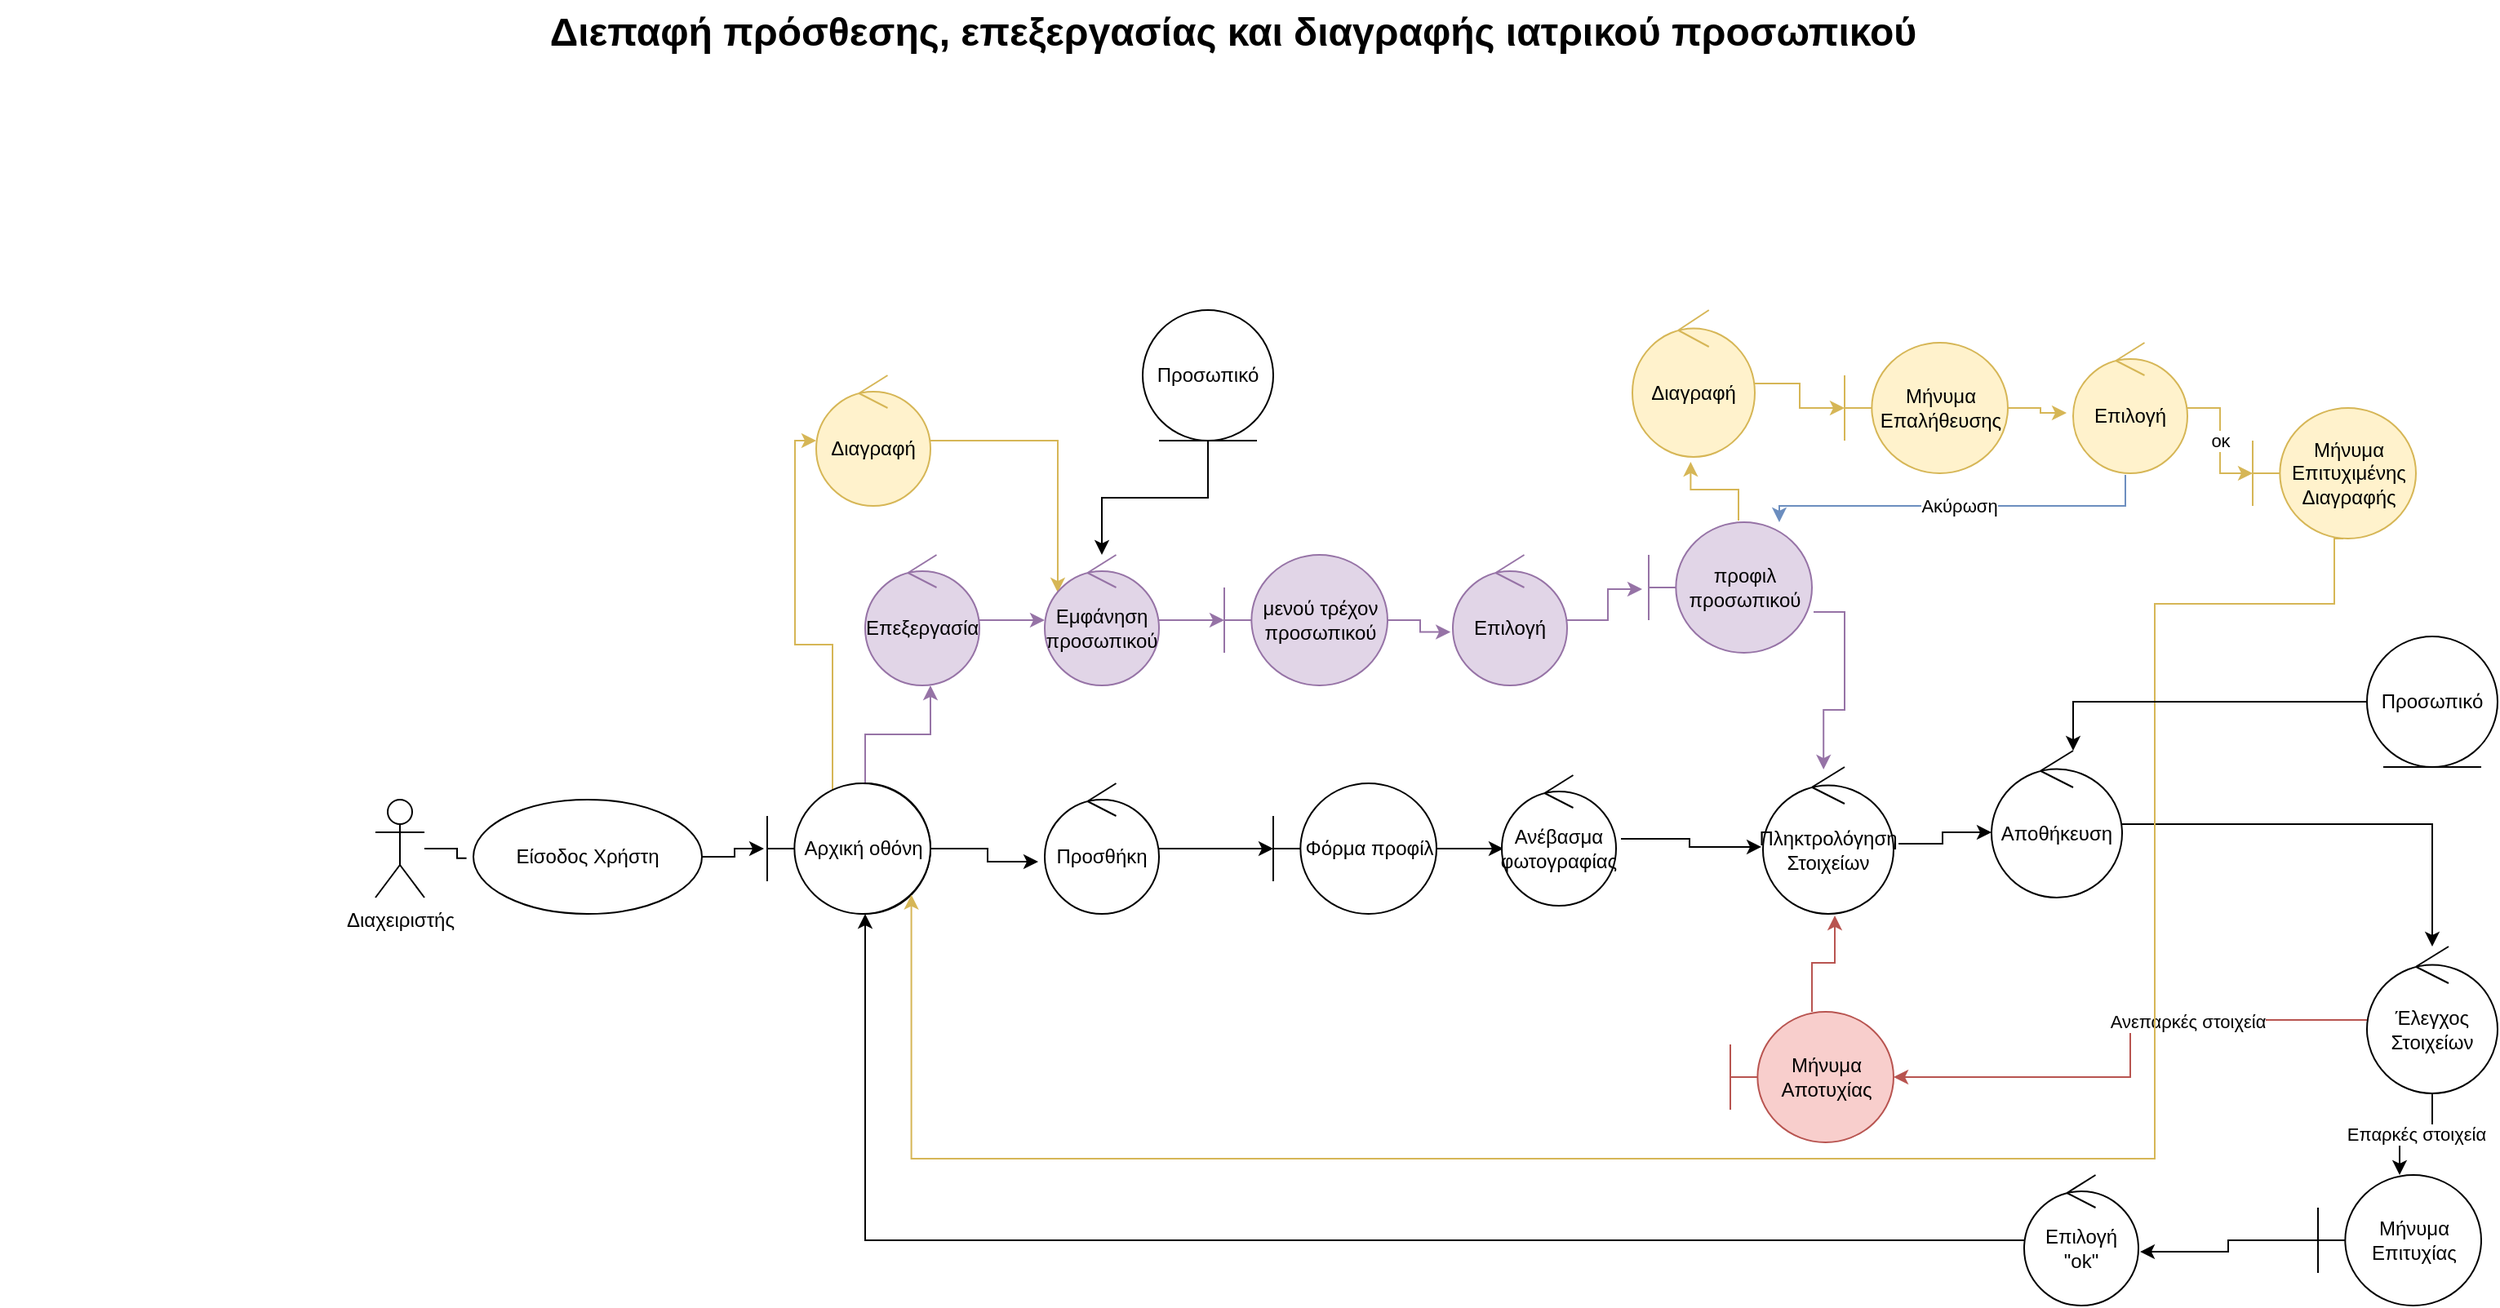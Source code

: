 <mxfile version="14.6.1" type="device"><diagram name="Page-1" id="929967ad-93f9-6ef4-fab6-5d389245f69c"><mxGraphModel dx="1422" dy="735" grid="1" gridSize="10" guides="1" tooltips="1" connect="1" arrows="1" fold="1" page="1" pageScale="1.5" pageWidth="1169" pageHeight="826" background="none" math="0" shadow="0"><root><mxCell id="0" style=";html=1;"/><mxCell id="1" style=";html=1;" parent="0"/><mxCell id="1672d66443f91eb5-23" value="Διεπαφή πρόσθεσης, επεξεργασίας και διαγραφής ιατρικού προσωπικού" style="text;strokeColor=none;fillColor=none;html=1;fontSize=24;fontStyle=1;verticalAlign=middle;align=center;" parent="1" vertex="1"><mxGeometry x="120" y="40" width="1510" height="40" as="geometry"/></mxCell><mxCell id="89gJJdfsEHyWe4KBx-3g-7" style="edgeStyle=orthogonalEdgeStyle;rounded=0;orthogonalLoop=1;jettySize=auto;html=1;entryX=0.014;entryY=0.563;entryDx=0;entryDy=0;entryPerimeter=0;startArrow=none;" parent="1" source="ALRXk0QCm7kfMm7uXqbI-26" target="89gJJdfsEHyWe4KBx-3g-6" edge="1"><mxGeometry relative="1" as="geometry"/></mxCell><mxCell id="P400m7cgIZOOSQ-MJ-6W-4" style="edgeStyle=orthogonalEdgeStyle;rounded=0;orthogonalLoop=1;jettySize=auto;html=1;entryX=0;entryY=0.5;entryDx=0;entryDy=0;entryPerimeter=0;" edge="1" parent="1" source="Vsshd91VxLf00B_X8swf-28" target="ALRXk0QCm7kfMm7uXqbI-26"><mxGeometry relative="1" as="geometry"/></mxCell><mxCell id="Vsshd91VxLf00B_X8swf-28" value="Προσθήκη" style="ellipse;shape=umlControl;whiteSpace=wrap;html=1;" parent="1" vertex="1"><mxGeometry x="760" y="520" width="70" height="80" as="geometry"/></mxCell><mxCell id="ALRXk0QCm7kfMm7uXqbI-3" style="edgeStyle=orthogonalEdgeStyle;rounded=0;orthogonalLoop=1;jettySize=auto;html=1;startArrow=none;entryX=-0.02;entryY=0.5;entryDx=0;entryDy=0;entryPerimeter=0;" parent="1" source="P400m7cgIZOOSQ-MJ-6W-1" target="ALRXk0QCm7kfMm7uXqbI-1" edge="1"><mxGeometry relative="1" as="geometry"/></mxCell><mxCell id="89gJJdfsEHyWe4KBx-3g-1" value="Διαχειριστής" style="shape=umlActor;verticalLabelPosition=bottom;verticalAlign=top;html=1;outlineConnect=0;" parent="1" vertex="1"><mxGeometry x="350" y="530" width="30" height="60" as="geometry"/></mxCell><mxCell id="89gJJdfsEHyWe4KBx-3g-5" style="edgeStyle=orthogonalEdgeStyle;rounded=0;orthogonalLoop=1;jettySize=auto;html=1;entryX=-0.057;entryY=0.6;entryDx=0;entryDy=0;entryPerimeter=0;" parent="1" source="89gJJdfsEHyWe4KBx-3g-3" target="Vsshd91VxLf00B_X8swf-28" edge="1"><mxGeometry relative="1" as="geometry"/></mxCell><mxCell id="89gJJdfsEHyWe4KBx-3g-30" style="edgeStyle=orthogonalEdgeStyle;rounded=0;orthogonalLoop=1;jettySize=auto;html=1;entryX=0.571;entryY=1;entryDx=0;entryDy=0;entryPerimeter=0;fillColor=#e1d5e7;strokeColor=#9673a6;" parent="1" source="89gJJdfsEHyWe4KBx-3g-3" target="89gJJdfsEHyWe4KBx-3g-29" edge="1"><mxGeometry relative="1" as="geometry"/></mxCell><mxCell id="89gJJdfsEHyWe4KBx-3g-48" style="edgeStyle=orthogonalEdgeStyle;rounded=0;orthogonalLoop=1;jettySize=auto;html=1;fillColor=#fff2cc;strokeColor=#d6b656;" parent="1" source="89gJJdfsEHyWe4KBx-3g-3" target="89gJJdfsEHyWe4KBx-3g-46" edge="1"><mxGeometry relative="1" as="geometry"><Array as="points"><mxPoint x="630" y="435"/><mxPoint x="607" y="435"/><mxPoint x="607" y="310"/></Array></mxGeometry></mxCell><mxCell id="89gJJdfsEHyWe4KBx-3g-3" value="Αρχική οθόνη" style="ellipse;whiteSpace=wrap;html=1;aspect=fixed;" parent="1" vertex="1"><mxGeometry x="610" y="520" width="80" height="80" as="geometry"/></mxCell><mxCell id="89gJJdfsEHyWe4KBx-3g-6" value="&lt;div&gt;Ανέβασμα φωτογραφίας&lt;br&gt;&lt;/div&gt;" style="ellipse;shape=umlControl;whiteSpace=wrap;html=1;" parent="1" vertex="1"><mxGeometry x="1040" y="515" width="70" height="80" as="geometry"/></mxCell><mxCell id="89gJJdfsEHyWe4KBx-3g-11" style="edgeStyle=orthogonalEdgeStyle;rounded=0;orthogonalLoop=1;jettySize=auto;html=1;entryX=-0.012;entryY=0.544;entryDx=0;entryDy=0;entryPerimeter=0;exitX=1.043;exitY=0.488;exitDx=0;exitDy=0;exitPerimeter=0;" parent="1" source="89gJJdfsEHyWe4KBx-3g-6" target="89gJJdfsEHyWe4KBx-3g-10" edge="1"><mxGeometry relative="1" as="geometry"><mxPoint x="1140" y="555" as="sourcePoint"/></mxGeometry></mxCell><mxCell id="89gJJdfsEHyWe4KBx-3g-10" value="&lt;div&gt;Πληκτρολόγηση Στοιχείων&lt;br&gt;&lt;/div&gt;" style="ellipse;shape=umlControl;whiteSpace=wrap;html=1;" parent="1" vertex="1"><mxGeometry x="1200" y="510" width="80" height="90" as="geometry"/></mxCell><mxCell id="89gJJdfsEHyWe4KBx-3g-15" style="edgeStyle=orthogonalEdgeStyle;rounded=0;orthogonalLoop=1;jettySize=auto;html=1;entryX=0;entryY=0.556;entryDx=0;entryDy=0;entryPerimeter=0;exitX=1.038;exitY=0.522;exitDx=0;exitDy=0;exitPerimeter=0;" parent="1" source="89gJJdfsEHyWe4KBx-3g-10" target="89gJJdfsEHyWe4KBx-3g-14" edge="1"><mxGeometry relative="1" as="geometry"><mxPoint x="1410" y="560.04" as="sourcePoint"/></mxGeometry></mxCell><mxCell id="89gJJdfsEHyWe4KBx-3g-18" style="edgeStyle=orthogonalEdgeStyle;rounded=0;orthogonalLoop=1;jettySize=auto;html=1;" parent="1" source="89gJJdfsEHyWe4KBx-3g-14" target="89gJJdfsEHyWe4KBx-3g-16" edge="1"><mxGeometry relative="1" as="geometry"/></mxCell><mxCell id="89gJJdfsEHyWe4KBx-3g-14" value="Αποθήκευση" style="ellipse;shape=umlControl;whiteSpace=wrap;html=1;" parent="1" vertex="1"><mxGeometry x="1340" y="500" width="80" height="90" as="geometry"/></mxCell><mxCell id="89gJJdfsEHyWe4KBx-3g-22" value="Επαρκές στοιχεία" style="edgeStyle=orthogonalEdgeStyle;rounded=0;orthogonalLoop=1;jettySize=auto;html=1;entryX=0.5;entryY=0;entryDx=0;entryDy=0;" parent="1" source="89gJJdfsEHyWe4KBx-3g-16" target="89gJJdfsEHyWe4KBx-3g-21" edge="1"><mxGeometry relative="1" as="geometry"/></mxCell><mxCell id="89gJJdfsEHyWe4KBx-3g-26" style="edgeStyle=orthogonalEdgeStyle;rounded=0;orthogonalLoop=1;jettySize=auto;html=1;entryX=1;entryY=0.5;entryDx=0;entryDy=0;fillColor=#f8cecc;strokeColor=#b85450;" parent="1" source="89gJJdfsEHyWe4KBx-3g-16" target="89gJJdfsEHyWe4KBx-3g-25" edge="1"><mxGeometry relative="1" as="geometry"/></mxCell><mxCell id="89gJJdfsEHyWe4KBx-3g-27" value="Ανεπαρκές στοιχεία" style="edgeLabel;html=1;align=center;verticalAlign=middle;resizable=0;points=[];" parent="89gJJdfsEHyWe4KBx-3g-26" vertex="1" connectable="0"><mxGeometry x="-0.321" y="1" relative="1" as="geometry"><mxPoint as="offset"/></mxGeometry></mxCell><mxCell id="89gJJdfsEHyWe4KBx-3g-16" value="Έλεγχος Στοιχείων" style="ellipse;shape=umlControl;whiteSpace=wrap;html=1;" parent="1" vertex="1"><mxGeometry x="1570" y="620" width="80" height="90" as="geometry"/></mxCell><mxCell id="89gJJdfsEHyWe4KBx-3g-24" style="edgeStyle=orthogonalEdgeStyle;rounded=0;orthogonalLoop=1;jettySize=auto;html=1;entryX=0.5;entryY=1;entryDx=0;entryDy=0;startArrow=none;" parent="1" source="P400m7cgIZOOSQ-MJ-6W-10" target="89gJJdfsEHyWe4KBx-3g-3" edge="1"><mxGeometry relative="1" as="geometry"/></mxCell><mxCell id="P400m7cgIZOOSQ-MJ-6W-12" style="edgeStyle=orthogonalEdgeStyle;rounded=0;orthogonalLoop=1;jettySize=auto;html=1;entryX=1.014;entryY=0.588;entryDx=0;entryDy=0;entryPerimeter=0;" edge="1" parent="1" source="89gJJdfsEHyWe4KBx-3g-21" target="P400m7cgIZOOSQ-MJ-6W-10"><mxGeometry relative="1" as="geometry"/></mxCell><mxCell id="89gJJdfsEHyWe4KBx-3g-21" value="Μήνυμα Επιτυχίας" style="shape=umlBoundary;whiteSpace=wrap;html=1;fontFamily=Helvetica;fontSize=12;fontColor=#000000;align=center;strokeColor=#000000;fillColor=#ffffff;" parent="1" vertex="1"><mxGeometry x="1540" y="760" width="100" height="80" as="geometry"/></mxCell><mxCell id="89gJJdfsEHyWe4KBx-3g-28" style="edgeStyle=orthogonalEdgeStyle;rounded=0;orthogonalLoop=1;jettySize=auto;html=1;entryX=0.55;entryY=1.011;entryDx=0;entryDy=0;entryPerimeter=0;fillColor=#f8cecc;strokeColor=#b85450;" parent="1" source="89gJJdfsEHyWe4KBx-3g-25" target="89gJJdfsEHyWe4KBx-3g-10" edge="1"><mxGeometry relative="1" as="geometry"/></mxCell><mxCell id="89gJJdfsEHyWe4KBx-3g-25" value="Μήνυμα Αποτυχίας" style="shape=umlBoundary;whiteSpace=wrap;html=1;fontFamily=Helvetica;fontSize=12;align=center;strokeColor=#b85450;fillColor=#f8cecc;" parent="1" vertex="1"><mxGeometry x="1180" y="660" width="100" height="80" as="geometry"/></mxCell><mxCell id="89gJJdfsEHyWe4KBx-3g-44" style="edgeStyle=orthogonalEdgeStyle;rounded=0;orthogonalLoop=1;jettySize=auto;html=1;entryX=0;entryY=0.5;entryDx=0;entryDy=0;fillColor=#e1d5e7;strokeColor=#9673a6;startArrow=none;" parent="1" source="ALRXk0QCm7kfMm7uXqbI-22" target="89gJJdfsEHyWe4KBx-3g-32" edge="1"><mxGeometry relative="1" as="geometry"/></mxCell><mxCell id="P400m7cgIZOOSQ-MJ-6W-7" style="edgeStyle=orthogonalEdgeStyle;rounded=0;orthogonalLoop=1;jettySize=auto;html=1;entryX=0;entryY=0.5;entryDx=0;entryDy=0;entryPerimeter=0;fillColor=#e1d5e7;strokeColor=#9673a6;" edge="1" parent="1" source="89gJJdfsEHyWe4KBx-3g-29" target="ALRXk0QCm7kfMm7uXqbI-22"><mxGeometry relative="1" as="geometry"/></mxCell><mxCell id="89gJJdfsEHyWe4KBx-3g-29" value="Επεξεργασία" style="ellipse;shape=umlControl;whiteSpace=wrap;html=1;fillColor=#e1d5e7;strokeColor=#9673a6;" parent="1" vertex="1"><mxGeometry x="650" y="380" width="70" height="80" as="geometry"/></mxCell><mxCell id="89gJJdfsEHyWe4KBx-3g-35" style="edgeStyle=orthogonalEdgeStyle;rounded=0;orthogonalLoop=1;jettySize=auto;html=1;entryX=-0.02;entryY=0.591;entryDx=0;entryDy=0;entryPerimeter=0;fillColor=#e1d5e7;strokeColor=#9673a6;" parent="1" source="89gJJdfsEHyWe4KBx-3g-32" target="89gJJdfsEHyWe4KBx-3g-34" edge="1"><mxGeometry relative="1" as="geometry"/></mxCell><mxCell id="89gJJdfsEHyWe4KBx-3g-32" value="μενού τρέχον προσωπικού" style="shape=umlBoundary;whiteSpace=wrap;html=1;fontFamily=Helvetica;fontSize=12;align=center;strokeColor=#9673a6;fillColor=#e1d5e7;" parent="1" vertex="1"><mxGeometry x="870" y="380" width="100" height="80" as="geometry"/></mxCell><mxCell id="ALRXk0QCm7kfMm7uXqbI-9" style="edgeStyle=orthogonalEdgeStyle;rounded=0;orthogonalLoop=1;jettySize=auto;html=1;entryX=-0.04;entryY=0.513;entryDx=0;entryDy=0;entryPerimeter=0;fillColor=#e1d5e7;strokeColor=#9673a6;" parent="1" source="89gJJdfsEHyWe4KBx-3g-34" target="ALRXk0QCm7kfMm7uXqbI-6" edge="1"><mxGeometry relative="1" as="geometry"/></mxCell><mxCell id="89gJJdfsEHyWe4KBx-3g-34" value="Επιλογή" style="ellipse;shape=umlControl;whiteSpace=wrap;html=1;fillColor=#e1d5e7;strokeColor=#9673a6;" parent="1" vertex="1"><mxGeometry x="1010" y="380" width="70" height="80" as="geometry"/></mxCell><mxCell id="89gJJdfsEHyWe4KBx-3g-45" style="edgeStyle=orthogonalEdgeStyle;rounded=0;orthogonalLoop=1;jettySize=auto;html=1;entryX=0.464;entryY=0.017;entryDx=0;entryDy=0;entryPerimeter=0;exitX=1.01;exitY=0.688;exitDx=0;exitDy=0;exitPerimeter=0;fillColor=#e1d5e7;strokeColor=#9673a6;" parent="1" source="ALRXk0QCm7kfMm7uXqbI-6" target="89gJJdfsEHyWe4KBx-3g-10" edge="1"><mxGeometry relative="1" as="geometry"/></mxCell><mxCell id="89gJJdfsEHyWe4KBx-3g-55" style="edgeStyle=orthogonalEdgeStyle;rounded=0;orthogonalLoop=1;jettySize=auto;html=1;entryX=0.476;entryY=1.033;entryDx=0;entryDy=0;entryPerimeter=0;fillColor=#fff2cc;strokeColor=#d6b656;exitX=0.55;exitY=-0.012;exitDx=0;exitDy=0;exitPerimeter=0;" parent="1" source="ALRXk0QCm7kfMm7uXqbI-6" target="89gJJdfsEHyWe4KBx-3g-53" edge="1"><mxGeometry relative="1" as="geometry"/></mxCell><mxCell id="89gJJdfsEHyWe4KBx-3g-52" style="edgeStyle=orthogonalEdgeStyle;rounded=0;orthogonalLoop=1;jettySize=auto;html=1;entryX=0.114;entryY=0.288;entryDx=0;entryDy=0;fillColor=#fff2cc;strokeColor=#d6b656;entryPerimeter=0;" parent="1" source="89gJJdfsEHyWe4KBx-3g-46" target="ALRXk0QCm7kfMm7uXqbI-22" edge="1"><mxGeometry relative="1" as="geometry"/></mxCell><mxCell id="89gJJdfsEHyWe4KBx-3g-46" value="Διαγραφή" style="ellipse;shape=umlControl;whiteSpace=wrap;html=1;fillColor=#fff2cc;strokeColor=#d6b656;" parent="1" vertex="1"><mxGeometry x="620" y="270" width="70" height="80" as="geometry"/></mxCell><mxCell id="89gJJdfsEHyWe4KBx-3g-57" style="edgeStyle=orthogonalEdgeStyle;rounded=0;orthogonalLoop=1;jettySize=auto;html=1;entryX=0;entryY=0.5;entryDx=0;entryDy=0;fillColor=#fff2cc;strokeColor=#d6b656;" parent="1" source="89gJJdfsEHyWe4KBx-3g-53" target="89gJJdfsEHyWe4KBx-3g-56" edge="1"><mxGeometry relative="1" as="geometry"/></mxCell><mxCell id="89gJJdfsEHyWe4KBx-3g-53" value="Διαγραφή" style="ellipse;shape=umlControl;whiteSpace=wrap;html=1;fillColor=#fff2cc;strokeColor=#d6b656;" parent="1" vertex="1"><mxGeometry x="1120" y="230" width="75" height="90" as="geometry"/></mxCell><mxCell id="89gJJdfsEHyWe4KBx-3g-59" value="οκ" style="edgeStyle=orthogonalEdgeStyle;rounded=0;orthogonalLoop=1;jettySize=auto;html=1;entryX=0;entryY=0.5;entryDx=0;entryDy=0;fillColor=#fff2cc;strokeColor=#d6b656;startArrow=none;" parent="1" source="ALRXk0QCm7kfMm7uXqbI-13" target="89gJJdfsEHyWe4KBx-3g-58" edge="1"><mxGeometry relative="1" as="geometry"/></mxCell><mxCell id="89gJJdfsEHyWe4KBx-3g-62" value="Ακύρωση" style="edgeStyle=orthogonalEdgeStyle;rounded=0;orthogonalLoop=1;jettySize=auto;html=1;fillColor=#dae8fc;strokeColor=#6c8ebf;exitX=0.457;exitY=1.013;exitDx=0;exitDy=0;exitPerimeter=0;" parent="1" source="ALRXk0QCm7kfMm7uXqbI-13" target="ALRXk0QCm7kfMm7uXqbI-6" edge="1"><mxGeometry relative="1" as="geometry"><mxPoint x="1180" y="410" as="targetPoint"/><Array as="points"><mxPoint x="1422" y="350"/><mxPoint x="1210" y="350"/></Array></mxGeometry></mxCell><mxCell id="P400m7cgIZOOSQ-MJ-6W-5" style="edgeStyle=orthogonalEdgeStyle;rounded=0;orthogonalLoop=1;jettySize=auto;html=1;entryX=-0.057;entryY=0.538;entryDx=0;entryDy=0;entryPerimeter=0;fillColor=#fff2cc;strokeColor=#d6b656;" edge="1" parent="1" source="89gJJdfsEHyWe4KBx-3g-56" target="ALRXk0QCm7kfMm7uXqbI-13"><mxGeometry relative="1" as="geometry"/></mxCell><mxCell id="89gJJdfsEHyWe4KBx-3g-56" value="Μήνυμα Επαλήθευσης" style="shape=umlBoundary;whiteSpace=wrap;html=1;fontFamily=Helvetica;fontSize=12;align=center;strokeColor=#d6b656;fillColor=#fff2cc;" parent="1" vertex="1"><mxGeometry x="1250" y="250" width="100" height="80" as="geometry"/></mxCell><mxCell id="89gJJdfsEHyWe4KBx-3g-64" style="edgeStyle=orthogonalEdgeStyle;rounded=0;orthogonalLoop=1;jettySize=auto;html=1;entryX=1;entryY=1;entryDx=0;entryDy=0;fillColor=#fff2cc;strokeColor=#d6b656;exitX=0.556;exitY=1;exitDx=0;exitDy=0;exitPerimeter=0;" parent="1" source="89gJJdfsEHyWe4KBx-3g-58" target="89gJJdfsEHyWe4KBx-3g-3" edge="1"><mxGeometry relative="1" as="geometry"><Array as="points"><mxPoint x="1550" y="410"/><mxPoint x="1440" y="410"/><mxPoint x="1440" y="750"/><mxPoint x="678" y="750"/></Array></mxGeometry></mxCell><mxCell id="89gJJdfsEHyWe4KBx-3g-58" value="Μήνυμα Επιτυχιμένης Διαγραφής" style="shape=umlBoundary;whiteSpace=wrap;html=1;fontFamily=Helvetica;fontSize=12;align=center;strokeColor=#d6b656;fillColor=#fff2cc;" parent="1" vertex="1"><mxGeometry x="1500" y="290" width="100" height="80" as="geometry"/></mxCell><mxCell id="ALRXk0QCm7kfMm7uXqbI-1" value="Αρχική οθόνη" style="shape=umlBoundary;whiteSpace=wrap;html=1;" parent="1" vertex="1"><mxGeometry x="590" y="520" width="100" height="80" as="geometry"/></mxCell><mxCell id="ALRXk0QCm7kfMm7uXqbI-6" value="προφιλ προσωπικού" style="shape=umlBoundary;whiteSpace=wrap;html=1;fillColor=#e1d5e7;strokeColor=#9673a6;" parent="1" vertex="1"><mxGeometry x="1130" y="360" width="100" height="80" as="geometry"/></mxCell><mxCell id="ALRXk0QCm7kfMm7uXqbI-13" value="Επιλογή" style="ellipse;shape=umlControl;whiteSpace=wrap;html=1;fillColor=#fff2cc;strokeColor=#d6b656;" parent="1" vertex="1"><mxGeometry x="1390" y="250" width="70" height="80" as="geometry"/></mxCell><mxCell id="ALRXk0QCm7kfMm7uXqbI-20" style="edgeStyle=orthogonalEdgeStyle;rounded=0;orthogonalLoop=1;jettySize=auto;html=1;entryX=0.625;entryY=0;entryDx=0;entryDy=0;entryPerimeter=0;" parent="1" source="ALRXk0QCm7kfMm7uXqbI-19" target="89gJJdfsEHyWe4KBx-3g-14" edge="1"><mxGeometry relative="1" as="geometry"/></mxCell><mxCell id="ALRXk0QCm7kfMm7uXqbI-19" value="Προσωπικό" style="ellipse;shape=umlEntity;whiteSpace=wrap;html=1;" parent="1" vertex="1"><mxGeometry x="1570" y="430" width="80" height="80" as="geometry"/></mxCell><mxCell id="ALRXk0QCm7kfMm7uXqbI-25" style="edgeStyle=orthogonalEdgeStyle;rounded=0;orthogonalLoop=1;jettySize=auto;html=1;" parent="1" source="ALRXk0QCm7kfMm7uXqbI-21" target="ALRXk0QCm7kfMm7uXqbI-22" edge="1"><mxGeometry relative="1" as="geometry"/></mxCell><mxCell id="ALRXk0QCm7kfMm7uXqbI-21" value="Προσωπικό" style="ellipse;shape=umlEntity;whiteSpace=wrap;html=1;" parent="1" vertex="1"><mxGeometry x="820" y="230" width="80" height="80" as="geometry"/></mxCell><mxCell id="ALRXk0QCm7kfMm7uXqbI-22" value="Εμφάνηση προσωπικού" style="ellipse;shape=umlControl;whiteSpace=wrap;html=1;fillColor=#e1d5e7;strokeColor=#9673a6;" parent="1" vertex="1"><mxGeometry x="760" y="380" width="70" height="80" as="geometry"/></mxCell><mxCell id="ALRXk0QCm7kfMm7uXqbI-26" value="Φόρμα προφίλ" style="shape=umlBoundary;whiteSpace=wrap;html=1;" parent="1" vertex="1"><mxGeometry x="900" y="520" width="100" height="80" as="geometry"/></mxCell><mxCell id="P400m7cgIZOOSQ-MJ-6W-1" value="Είσοδος Χρήστη" style="ellipse;whiteSpace=wrap;html=1;" vertex="1" parent="1"><mxGeometry x="410" y="530" width="140" height="70" as="geometry"/></mxCell><mxCell id="P400m7cgIZOOSQ-MJ-6W-2" value="" style="edgeStyle=orthogonalEdgeStyle;rounded=0;orthogonalLoop=1;jettySize=auto;html=1;entryX=-0.03;entryY=0.513;entryDx=0;entryDy=0;entryPerimeter=0;endArrow=none;" edge="1" parent="1" source="89gJJdfsEHyWe4KBx-3g-1" target="P400m7cgIZOOSQ-MJ-6W-1"><mxGeometry relative="1" as="geometry"><mxPoint x="450" y="560" as="sourcePoint"/><mxPoint x="587" y="561.04" as="targetPoint"/></mxGeometry></mxCell><mxCell id="P400m7cgIZOOSQ-MJ-6W-10" value="Επιλογή &quot;ok&quot;" style="ellipse;shape=umlControl;whiteSpace=wrap;html=1;" vertex="1" parent="1"><mxGeometry x="1360" y="760" width="70" height="80" as="geometry"/></mxCell></root></mxGraphModel></diagram></mxfile>